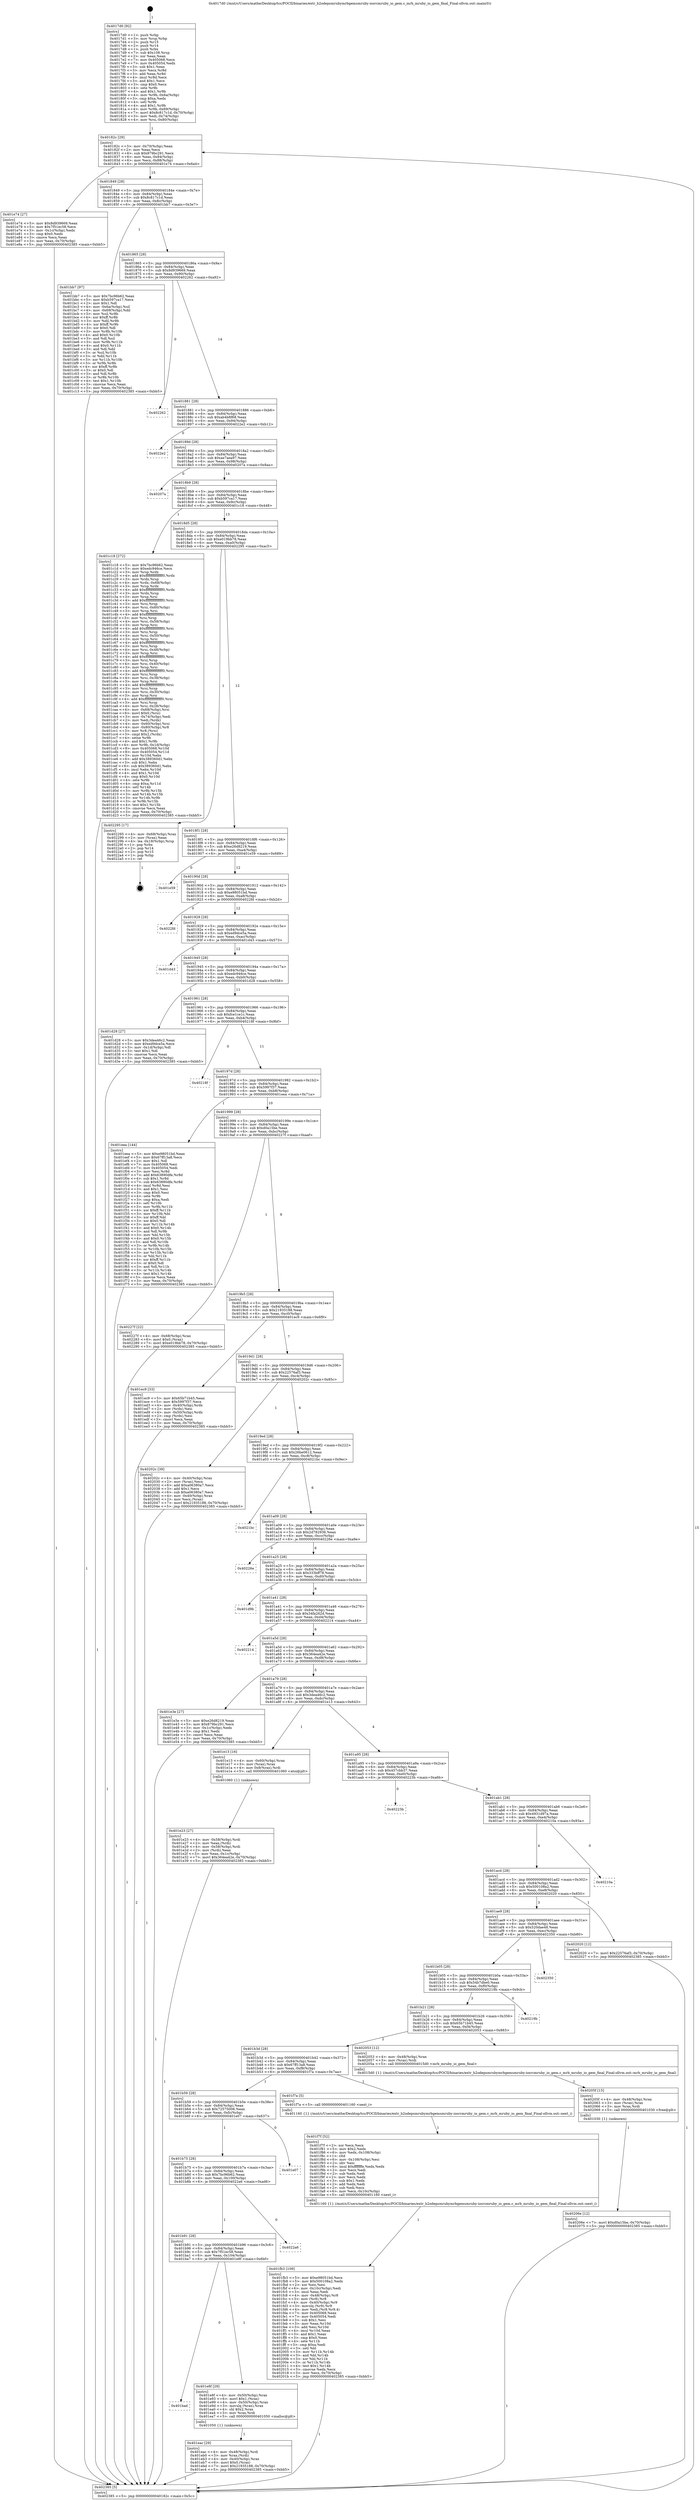 digraph "0x4017d0" {
  label = "0x4017d0 (/mnt/c/Users/mathe/Desktop/tcc/POCII/binaries/extr_h2odepsmrubymrbgemsmruby-iosrcmruby_io_gem.c_mrb_mruby_io_gem_final_Final-ollvm.out::main(0))"
  labelloc = "t"
  node[shape=record]

  Entry [label="",width=0.3,height=0.3,shape=circle,fillcolor=black,style=filled]
  "0x40182c" [label="{
     0x40182c [29]\l
     | [instrs]\l
     &nbsp;&nbsp;0x40182c \<+3\>: mov -0x70(%rbp),%eax\l
     &nbsp;&nbsp;0x40182f \<+2\>: mov %eax,%ecx\l
     &nbsp;&nbsp;0x401831 \<+6\>: sub $0x879bc291,%ecx\l
     &nbsp;&nbsp;0x401837 \<+6\>: mov %eax,-0x84(%rbp)\l
     &nbsp;&nbsp;0x40183d \<+6\>: mov %ecx,-0x88(%rbp)\l
     &nbsp;&nbsp;0x401843 \<+6\>: je 0000000000401e74 \<main+0x6a4\>\l
  }"]
  "0x401e74" [label="{
     0x401e74 [27]\l
     | [instrs]\l
     &nbsp;&nbsp;0x401e74 \<+5\>: mov $0x8d939669,%eax\l
     &nbsp;&nbsp;0x401e79 \<+5\>: mov $0x7f51ec58,%ecx\l
     &nbsp;&nbsp;0x401e7e \<+3\>: mov -0x1c(%rbp),%edx\l
     &nbsp;&nbsp;0x401e81 \<+3\>: cmp $0x0,%edx\l
     &nbsp;&nbsp;0x401e84 \<+3\>: cmove %ecx,%eax\l
     &nbsp;&nbsp;0x401e87 \<+3\>: mov %eax,-0x70(%rbp)\l
     &nbsp;&nbsp;0x401e8a \<+5\>: jmp 0000000000402385 \<main+0xbb5\>\l
  }"]
  "0x401849" [label="{
     0x401849 [28]\l
     | [instrs]\l
     &nbsp;&nbsp;0x401849 \<+5\>: jmp 000000000040184e \<main+0x7e\>\l
     &nbsp;&nbsp;0x40184e \<+6\>: mov -0x84(%rbp),%eax\l
     &nbsp;&nbsp;0x401854 \<+5\>: sub $0x8c817c1d,%eax\l
     &nbsp;&nbsp;0x401859 \<+6\>: mov %eax,-0x8c(%rbp)\l
     &nbsp;&nbsp;0x40185f \<+6\>: je 0000000000401bb7 \<main+0x3e7\>\l
  }"]
  Exit [label="",width=0.3,height=0.3,shape=circle,fillcolor=black,style=filled,peripheries=2]
  "0x401bb7" [label="{
     0x401bb7 [97]\l
     | [instrs]\l
     &nbsp;&nbsp;0x401bb7 \<+5\>: mov $0x7bc96b62,%eax\l
     &nbsp;&nbsp;0x401bbc \<+5\>: mov $0xb597ca17,%ecx\l
     &nbsp;&nbsp;0x401bc1 \<+2\>: mov $0x1,%dl\l
     &nbsp;&nbsp;0x401bc3 \<+4\>: mov -0x6a(%rbp),%sil\l
     &nbsp;&nbsp;0x401bc7 \<+4\>: mov -0x69(%rbp),%dil\l
     &nbsp;&nbsp;0x401bcb \<+3\>: mov %sil,%r8b\l
     &nbsp;&nbsp;0x401bce \<+4\>: xor $0xff,%r8b\l
     &nbsp;&nbsp;0x401bd2 \<+3\>: mov %dil,%r9b\l
     &nbsp;&nbsp;0x401bd5 \<+4\>: xor $0xff,%r9b\l
     &nbsp;&nbsp;0x401bd9 \<+3\>: xor $0x0,%dl\l
     &nbsp;&nbsp;0x401bdc \<+3\>: mov %r8b,%r10b\l
     &nbsp;&nbsp;0x401bdf \<+4\>: and $0x0,%r10b\l
     &nbsp;&nbsp;0x401be3 \<+3\>: and %dl,%sil\l
     &nbsp;&nbsp;0x401be6 \<+3\>: mov %r9b,%r11b\l
     &nbsp;&nbsp;0x401be9 \<+4\>: and $0x0,%r11b\l
     &nbsp;&nbsp;0x401bed \<+3\>: and %dl,%dil\l
     &nbsp;&nbsp;0x401bf0 \<+3\>: or %sil,%r10b\l
     &nbsp;&nbsp;0x401bf3 \<+3\>: or %dil,%r11b\l
     &nbsp;&nbsp;0x401bf6 \<+3\>: xor %r11b,%r10b\l
     &nbsp;&nbsp;0x401bf9 \<+3\>: or %r9b,%r8b\l
     &nbsp;&nbsp;0x401bfc \<+4\>: xor $0xff,%r8b\l
     &nbsp;&nbsp;0x401c00 \<+3\>: or $0x0,%dl\l
     &nbsp;&nbsp;0x401c03 \<+3\>: and %dl,%r8b\l
     &nbsp;&nbsp;0x401c06 \<+3\>: or %r8b,%r10b\l
     &nbsp;&nbsp;0x401c09 \<+4\>: test $0x1,%r10b\l
     &nbsp;&nbsp;0x401c0d \<+3\>: cmovne %ecx,%eax\l
     &nbsp;&nbsp;0x401c10 \<+3\>: mov %eax,-0x70(%rbp)\l
     &nbsp;&nbsp;0x401c13 \<+5\>: jmp 0000000000402385 \<main+0xbb5\>\l
  }"]
  "0x401865" [label="{
     0x401865 [28]\l
     | [instrs]\l
     &nbsp;&nbsp;0x401865 \<+5\>: jmp 000000000040186a \<main+0x9a\>\l
     &nbsp;&nbsp;0x40186a \<+6\>: mov -0x84(%rbp),%eax\l
     &nbsp;&nbsp;0x401870 \<+5\>: sub $0x8d939669,%eax\l
     &nbsp;&nbsp;0x401875 \<+6\>: mov %eax,-0x90(%rbp)\l
     &nbsp;&nbsp;0x40187b \<+6\>: je 0000000000402262 \<main+0xa92\>\l
  }"]
  "0x402385" [label="{
     0x402385 [5]\l
     | [instrs]\l
     &nbsp;&nbsp;0x402385 \<+5\>: jmp 000000000040182c \<main+0x5c\>\l
  }"]
  "0x4017d0" [label="{
     0x4017d0 [92]\l
     | [instrs]\l
     &nbsp;&nbsp;0x4017d0 \<+1\>: push %rbp\l
     &nbsp;&nbsp;0x4017d1 \<+3\>: mov %rsp,%rbp\l
     &nbsp;&nbsp;0x4017d4 \<+2\>: push %r15\l
     &nbsp;&nbsp;0x4017d6 \<+2\>: push %r14\l
     &nbsp;&nbsp;0x4017d8 \<+1\>: push %rbx\l
     &nbsp;&nbsp;0x4017d9 \<+7\>: sub $0x108,%rsp\l
     &nbsp;&nbsp;0x4017e0 \<+2\>: xor %eax,%eax\l
     &nbsp;&nbsp;0x4017e2 \<+7\>: mov 0x405068,%ecx\l
     &nbsp;&nbsp;0x4017e9 \<+7\>: mov 0x405054,%edx\l
     &nbsp;&nbsp;0x4017f0 \<+3\>: sub $0x1,%eax\l
     &nbsp;&nbsp;0x4017f3 \<+3\>: mov %ecx,%r8d\l
     &nbsp;&nbsp;0x4017f6 \<+3\>: add %eax,%r8d\l
     &nbsp;&nbsp;0x4017f9 \<+4\>: imul %r8d,%ecx\l
     &nbsp;&nbsp;0x4017fd \<+3\>: and $0x1,%ecx\l
     &nbsp;&nbsp;0x401800 \<+3\>: cmp $0x0,%ecx\l
     &nbsp;&nbsp;0x401803 \<+4\>: sete %r9b\l
     &nbsp;&nbsp;0x401807 \<+4\>: and $0x1,%r9b\l
     &nbsp;&nbsp;0x40180b \<+4\>: mov %r9b,-0x6a(%rbp)\l
     &nbsp;&nbsp;0x40180f \<+3\>: cmp $0xa,%edx\l
     &nbsp;&nbsp;0x401812 \<+4\>: setl %r9b\l
     &nbsp;&nbsp;0x401816 \<+4\>: and $0x1,%r9b\l
     &nbsp;&nbsp;0x40181a \<+4\>: mov %r9b,-0x69(%rbp)\l
     &nbsp;&nbsp;0x40181e \<+7\>: movl $0x8c817c1d,-0x70(%rbp)\l
     &nbsp;&nbsp;0x401825 \<+3\>: mov %edi,-0x74(%rbp)\l
     &nbsp;&nbsp;0x401828 \<+4\>: mov %rsi,-0x80(%rbp)\l
  }"]
  "0x40206e" [label="{
     0x40206e [12]\l
     | [instrs]\l
     &nbsp;&nbsp;0x40206e \<+7\>: movl $0xd0a15be,-0x70(%rbp)\l
     &nbsp;&nbsp;0x402075 \<+5\>: jmp 0000000000402385 \<main+0xbb5\>\l
  }"]
  "0x402262" [label="{
     0x402262\l
  }", style=dashed]
  "0x401881" [label="{
     0x401881 [28]\l
     | [instrs]\l
     &nbsp;&nbsp;0x401881 \<+5\>: jmp 0000000000401886 \<main+0xb6\>\l
     &nbsp;&nbsp;0x401886 \<+6\>: mov -0x84(%rbp),%eax\l
     &nbsp;&nbsp;0x40188c \<+5\>: sub $0xab4b8f68,%eax\l
     &nbsp;&nbsp;0x401891 \<+6\>: mov %eax,-0x94(%rbp)\l
     &nbsp;&nbsp;0x401897 \<+6\>: je 00000000004022e2 \<main+0xb12\>\l
  }"]
  "0x40205f" [label="{
     0x40205f [15]\l
     | [instrs]\l
     &nbsp;&nbsp;0x40205f \<+4\>: mov -0x48(%rbp),%rax\l
     &nbsp;&nbsp;0x402063 \<+3\>: mov (%rax),%rax\l
     &nbsp;&nbsp;0x402066 \<+3\>: mov %rax,%rdi\l
     &nbsp;&nbsp;0x402069 \<+5\>: call 0000000000401030 \<free@plt\>\l
     | [calls]\l
     &nbsp;&nbsp;0x401030 \{1\} (unknown)\l
  }"]
  "0x4022e2" [label="{
     0x4022e2\l
  }", style=dashed]
  "0x40189d" [label="{
     0x40189d [28]\l
     | [instrs]\l
     &nbsp;&nbsp;0x40189d \<+5\>: jmp 00000000004018a2 \<main+0xd2\>\l
     &nbsp;&nbsp;0x4018a2 \<+6\>: mov -0x84(%rbp),%eax\l
     &nbsp;&nbsp;0x4018a8 \<+5\>: sub $0xae7aea97,%eax\l
     &nbsp;&nbsp;0x4018ad \<+6\>: mov %eax,-0x98(%rbp)\l
     &nbsp;&nbsp;0x4018b3 \<+6\>: je 000000000040207a \<main+0x8aa\>\l
  }"]
  "0x401fb3" [label="{
     0x401fb3 [109]\l
     | [instrs]\l
     &nbsp;&nbsp;0x401fb3 \<+5\>: mov $0xe98051bd,%ecx\l
     &nbsp;&nbsp;0x401fb8 \<+5\>: mov $0x500108a2,%edx\l
     &nbsp;&nbsp;0x401fbd \<+2\>: xor %esi,%esi\l
     &nbsp;&nbsp;0x401fbf \<+6\>: mov -0x10c(%rbp),%edi\l
     &nbsp;&nbsp;0x401fc5 \<+3\>: imul %eax,%edi\l
     &nbsp;&nbsp;0x401fc8 \<+4\>: mov -0x48(%rbp),%r8\l
     &nbsp;&nbsp;0x401fcc \<+3\>: mov (%r8),%r8\l
     &nbsp;&nbsp;0x401fcf \<+4\>: mov -0x40(%rbp),%r9\l
     &nbsp;&nbsp;0x401fd3 \<+3\>: movslq (%r9),%r9\l
     &nbsp;&nbsp;0x401fd6 \<+4\>: mov %edi,(%r8,%r9,4)\l
     &nbsp;&nbsp;0x401fda \<+7\>: mov 0x405068,%eax\l
     &nbsp;&nbsp;0x401fe1 \<+7\>: mov 0x405054,%edi\l
     &nbsp;&nbsp;0x401fe8 \<+3\>: sub $0x1,%esi\l
     &nbsp;&nbsp;0x401feb \<+3\>: mov %eax,%r10d\l
     &nbsp;&nbsp;0x401fee \<+3\>: add %esi,%r10d\l
     &nbsp;&nbsp;0x401ff1 \<+4\>: imul %r10d,%eax\l
     &nbsp;&nbsp;0x401ff5 \<+3\>: and $0x1,%eax\l
     &nbsp;&nbsp;0x401ff8 \<+3\>: cmp $0x0,%eax\l
     &nbsp;&nbsp;0x401ffb \<+4\>: sete %r11b\l
     &nbsp;&nbsp;0x401fff \<+3\>: cmp $0xa,%edi\l
     &nbsp;&nbsp;0x402002 \<+3\>: setl %bl\l
     &nbsp;&nbsp;0x402005 \<+3\>: mov %r11b,%r14b\l
     &nbsp;&nbsp;0x402008 \<+3\>: and %bl,%r14b\l
     &nbsp;&nbsp;0x40200b \<+3\>: xor %bl,%r11b\l
     &nbsp;&nbsp;0x40200e \<+3\>: or %r11b,%r14b\l
     &nbsp;&nbsp;0x402011 \<+4\>: test $0x1,%r14b\l
     &nbsp;&nbsp;0x402015 \<+3\>: cmovne %edx,%ecx\l
     &nbsp;&nbsp;0x402018 \<+3\>: mov %ecx,-0x70(%rbp)\l
     &nbsp;&nbsp;0x40201b \<+5\>: jmp 0000000000402385 \<main+0xbb5\>\l
  }"]
  "0x40207a" [label="{
     0x40207a\l
  }", style=dashed]
  "0x4018b9" [label="{
     0x4018b9 [28]\l
     | [instrs]\l
     &nbsp;&nbsp;0x4018b9 \<+5\>: jmp 00000000004018be \<main+0xee\>\l
     &nbsp;&nbsp;0x4018be \<+6\>: mov -0x84(%rbp),%eax\l
     &nbsp;&nbsp;0x4018c4 \<+5\>: sub $0xb597ca17,%eax\l
     &nbsp;&nbsp;0x4018c9 \<+6\>: mov %eax,-0x9c(%rbp)\l
     &nbsp;&nbsp;0x4018cf \<+6\>: je 0000000000401c18 \<main+0x448\>\l
  }"]
  "0x401f7f" [label="{
     0x401f7f [52]\l
     | [instrs]\l
     &nbsp;&nbsp;0x401f7f \<+2\>: xor %ecx,%ecx\l
     &nbsp;&nbsp;0x401f81 \<+5\>: mov $0x2,%edx\l
     &nbsp;&nbsp;0x401f86 \<+6\>: mov %edx,-0x108(%rbp)\l
     &nbsp;&nbsp;0x401f8c \<+1\>: cltd\l
     &nbsp;&nbsp;0x401f8d \<+6\>: mov -0x108(%rbp),%esi\l
     &nbsp;&nbsp;0x401f93 \<+2\>: idiv %esi\l
     &nbsp;&nbsp;0x401f95 \<+6\>: imul $0xfffffffe,%edx,%edx\l
     &nbsp;&nbsp;0x401f9b \<+2\>: mov %ecx,%edi\l
     &nbsp;&nbsp;0x401f9d \<+2\>: sub %edx,%edi\l
     &nbsp;&nbsp;0x401f9f \<+2\>: mov %ecx,%edx\l
     &nbsp;&nbsp;0x401fa1 \<+3\>: sub $0x1,%edx\l
     &nbsp;&nbsp;0x401fa4 \<+2\>: add %edx,%edi\l
     &nbsp;&nbsp;0x401fa6 \<+2\>: sub %edi,%ecx\l
     &nbsp;&nbsp;0x401fa8 \<+6\>: mov %ecx,-0x10c(%rbp)\l
     &nbsp;&nbsp;0x401fae \<+5\>: call 0000000000401160 \<next_i\>\l
     | [calls]\l
     &nbsp;&nbsp;0x401160 \{1\} (/mnt/c/Users/mathe/Desktop/tcc/POCII/binaries/extr_h2odepsmrubymrbgemsmruby-iosrcmruby_io_gem.c_mrb_mruby_io_gem_final_Final-ollvm.out::next_i)\l
  }"]
  "0x401c18" [label="{
     0x401c18 [272]\l
     | [instrs]\l
     &nbsp;&nbsp;0x401c18 \<+5\>: mov $0x7bc96b62,%eax\l
     &nbsp;&nbsp;0x401c1d \<+5\>: mov $0xedc946ce,%ecx\l
     &nbsp;&nbsp;0x401c22 \<+3\>: mov %rsp,%rdx\l
     &nbsp;&nbsp;0x401c25 \<+4\>: add $0xfffffffffffffff0,%rdx\l
     &nbsp;&nbsp;0x401c29 \<+3\>: mov %rdx,%rsp\l
     &nbsp;&nbsp;0x401c2c \<+4\>: mov %rdx,-0x68(%rbp)\l
     &nbsp;&nbsp;0x401c30 \<+3\>: mov %rsp,%rdx\l
     &nbsp;&nbsp;0x401c33 \<+4\>: add $0xfffffffffffffff0,%rdx\l
     &nbsp;&nbsp;0x401c37 \<+3\>: mov %rdx,%rsp\l
     &nbsp;&nbsp;0x401c3a \<+3\>: mov %rsp,%rsi\l
     &nbsp;&nbsp;0x401c3d \<+4\>: add $0xfffffffffffffff0,%rsi\l
     &nbsp;&nbsp;0x401c41 \<+3\>: mov %rsi,%rsp\l
     &nbsp;&nbsp;0x401c44 \<+4\>: mov %rsi,-0x60(%rbp)\l
     &nbsp;&nbsp;0x401c48 \<+3\>: mov %rsp,%rsi\l
     &nbsp;&nbsp;0x401c4b \<+4\>: add $0xfffffffffffffff0,%rsi\l
     &nbsp;&nbsp;0x401c4f \<+3\>: mov %rsi,%rsp\l
     &nbsp;&nbsp;0x401c52 \<+4\>: mov %rsi,-0x58(%rbp)\l
     &nbsp;&nbsp;0x401c56 \<+3\>: mov %rsp,%rsi\l
     &nbsp;&nbsp;0x401c59 \<+4\>: add $0xfffffffffffffff0,%rsi\l
     &nbsp;&nbsp;0x401c5d \<+3\>: mov %rsi,%rsp\l
     &nbsp;&nbsp;0x401c60 \<+4\>: mov %rsi,-0x50(%rbp)\l
     &nbsp;&nbsp;0x401c64 \<+3\>: mov %rsp,%rsi\l
     &nbsp;&nbsp;0x401c67 \<+4\>: add $0xfffffffffffffff0,%rsi\l
     &nbsp;&nbsp;0x401c6b \<+3\>: mov %rsi,%rsp\l
     &nbsp;&nbsp;0x401c6e \<+4\>: mov %rsi,-0x48(%rbp)\l
     &nbsp;&nbsp;0x401c72 \<+3\>: mov %rsp,%rsi\l
     &nbsp;&nbsp;0x401c75 \<+4\>: add $0xfffffffffffffff0,%rsi\l
     &nbsp;&nbsp;0x401c79 \<+3\>: mov %rsi,%rsp\l
     &nbsp;&nbsp;0x401c7c \<+4\>: mov %rsi,-0x40(%rbp)\l
     &nbsp;&nbsp;0x401c80 \<+3\>: mov %rsp,%rsi\l
     &nbsp;&nbsp;0x401c83 \<+4\>: add $0xfffffffffffffff0,%rsi\l
     &nbsp;&nbsp;0x401c87 \<+3\>: mov %rsi,%rsp\l
     &nbsp;&nbsp;0x401c8a \<+4\>: mov %rsi,-0x38(%rbp)\l
     &nbsp;&nbsp;0x401c8e \<+3\>: mov %rsp,%rsi\l
     &nbsp;&nbsp;0x401c91 \<+4\>: add $0xfffffffffffffff0,%rsi\l
     &nbsp;&nbsp;0x401c95 \<+3\>: mov %rsi,%rsp\l
     &nbsp;&nbsp;0x401c98 \<+4\>: mov %rsi,-0x30(%rbp)\l
     &nbsp;&nbsp;0x401c9c \<+3\>: mov %rsp,%rsi\l
     &nbsp;&nbsp;0x401c9f \<+4\>: add $0xfffffffffffffff0,%rsi\l
     &nbsp;&nbsp;0x401ca3 \<+3\>: mov %rsi,%rsp\l
     &nbsp;&nbsp;0x401ca6 \<+4\>: mov %rsi,-0x28(%rbp)\l
     &nbsp;&nbsp;0x401caa \<+4\>: mov -0x68(%rbp),%rsi\l
     &nbsp;&nbsp;0x401cae \<+6\>: movl $0x0,(%rsi)\l
     &nbsp;&nbsp;0x401cb4 \<+3\>: mov -0x74(%rbp),%edi\l
     &nbsp;&nbsp;0x401cb7 \<+2\>: mov %edi,(%rdx)\l
     &nbsp;&nbsp;0x401cb9 \<+4\>: mov -0x60(%rbp),%rsi\l
     &nbsp;&nbsp;0x401cbd \<+4\>: mov -0x80(%rbp),%r8\l
     &nbsp;&nbsp;0x401cc1 \<+3\>: mov %r8,(%rsi)\l
     &nbsp;&nbsp;0x401cc4 \<+3\>: cmpl $0x2,(%rdx)\l
     &nbsp;&nbsp;0x401cc7 \<+4\>: setne %r9b\l
     &nbsp;&nbsp;0x401ccb \<+4\>: and $0x1,%r9b\l
     &nbsp;&nbsp;0x401ccf \<+4\>: mov %r9b,-0x1d(%rbp)\l
     &nbsp;&nbsp;0x401cd3 \<+8\>: mov 0x405068,%r10d\l
     &nbsp;&nbsp;0x401cdb \<+8\>: mov 0x405054,%r11d\l
     &nbsp;&nbsp;0x401ce3 \<+3\>: mov %r10d,%ebx\l
     &nbsp;&nbsp;0x401ce6 \<+6\>: add $0x389360d1,%ebx\l
     &nbsp;&nbsp;0x401cec \<+3\>: sub $0x1,%ebx\l
     &nbsp;&nbsp;0x401cef \<+6\>: sub $0x389360d1,%ebx\l
     &nbsp;&nbsp;0x401cf5 \<+4\>: imul %ebx,%r10d\l
     &nbsp;&nbsp;0x401cf9 \<+4\>: and $0x1,%r10d\l
     &nbsp;&nbsp;0x401cfd \<+4\>: cmp $0x0,%r10d\l
     &nbsp;&nbsp;0x401d01 \<+4\>: sete %r9b\l
     &nbsp;&nbsp;0x401d05 \<+4\>: cmp $0xa,%r11d\l
     &nbsp;&nbsp;0x401d09 \<+4\>: setl %r14b\l
     &nbsp;&nbsp;0x401d0d \<+3\>: mov %r9b,%r15b\l
     &nbsp;&nbsp;0x401d10 \<+3\>: and %r14b,%r15b\l
     &nbsp;&nbsp;0x401d13 \<+3\>: xor %r14b,%r9b\l
     &nbsp;&nbsp;0x401d16 \<+3\>: or %r9b,%r15b\l
     &nbsp;&nbsp;0x401d19 \<+4\>: test $0x1,%r15b\l
     &nbsp;&nbsp;0x401d1d \<+3\>: cmovne %ecx,%eax\l
     &nbsp;&nbsp;0x401d20 \<+3\>: mov %eax,-0x70(%rbp)\l
     &nbsp;&nbsp;0x401d23 \<+5\>: jmp 0000000000402385 \<main+0xbb5\>\l
  }"]
  "0x4018d5" [label="{
     0x4018d5 [28]\l
     | [instrs]\l
     &nbsp;&nbsp;0x4018d5 \<+5\>: jmp 00000000004018da \<main+0x10a\>\l
     &nbsp;&nbsp;0x4018da \<+6\>: mov -0x84(%rbp),%eax\l
     &nbsp;&nbsp;0x4018e0 \<+5\>: sub $0xe019bb78,%eax\l
     &nbsp;&nbsp;0x4018e5 \<+6\>: mov %eax,-0xa0(%rbp)\l
     &nbsp;&nbsp;0x4018eb \<+6\>: je 0000000000402295 \<main+0xac5\>\l
  }"]
  "0x401eac" [label="{
     0x401eac [29]\l
     | [instrs]\l
     &nbsp;&nbsp;0x401eac \<+4\>: mov -0x48(%rbp),%rdi\l
     &nbsp;&nbsp;0x401eb0 \<+3\>: mov %rax,(%rdi)\l
     &nbsp;&nbsp;0x401eb3 \<+4\>: mov -0x40(%rbp),%rax\l
     &nbsp;&nbsp;0x401eb7 \<+6\>: movl $0x0,(%rax)\l
     &nbsp;&nbsp;0x401ebd \<+7\>: movl $0x21935188,-0x70(%rbp)\l
     &nbsp;&nbsp;0x401ec4 \<+5\>: jmp 0000000000402385 \<main+0xbb5\>\l
  }"]
  "0x401bad" [label="{
     0x401bad\l
  }", style=dashed]
  "0x402295" [label="{
     0x402295 [17]\l
     | [instrs]\l
     &nbsp;&nbsp;0x402295 \<+4\>: mov -0x68(%rbp),%rax\l
     &nbsp;&nbsp;0x402299 \<+2\>: mov (%rax),%eax\l
     &nbsp;&nbsp;0x40229b \<+4\>: lea -0x18(%rbp),%rsp\l
     &nbsp;&nbsp;0x40229f \<+1\>: pop %rbx\l
     &nbsp;&nbsp;0x4022a0 \<+2\>: pop %r14\l
     &nbsp;&nbsp;0x4022a2 \<+2\>: pop %r15\l
     &nbsp;&nbsp;0x4022a4 \<+1\>: pop %rbp\l
     &nbsp;&nbsp;0x4022a5 \<+1\>: ret\l
  }"]
  "0x4018f1" [label="{
     0x4018f1 [28]\l
     | [instrs]\l
     &nbsp;&nbsp;0x4018f1 \<+5\>: jmp 00000000004018f6 \<main+0x126\>\l
     &nbsp;&nbsp;0x4018f6 \<+6\>: mov -0x84(%rbp),%eax\l
     &nbsp;&nbsp;0x4018fc \<+5\>: sub $0xe26d8219,%eax\l
     &nbsp;&nbsp;0x401901 \<+6\>: mov %eax,-0xa4(%rbp)\l
     &nbsp;&nbsp;0x401907 \<+6\>: je 0000000000401e59 \<main+0x689\>\l
  }"]
  "0x401e8f" [label="{
     0x401e8f [29]\l
     | [instrs]\l
     &nbsp;&nbsp;0x401e8f \<+4\>: mov -0x50(%rbp),%rax\l
     &nbsp;&nbsp;0x401e93 \<+6\>: movl $0x1,(%rax)\l
     &nbsp;&nbsp;0x401e99 \<+4\>: mov -0x50(%rbp),%rax\l
     &nbsp;&nbsp;0x401e9d \<+3\>: movslq (%rax),%rax\l
     &nbsp;&nbsp;0x401ea0 \<+4\>: shl $0x2,%rax\l
     &nbsp;&nbsp;0x401ea4 \<+3\>: mov %rax,%rdi\l
     &nbsp;&nbsp;0x401ea7 \<+5\>: call 0000000000401050 \<malloc@plt\>\l
     | [calls]\l
     &nbsp;&nbsp;0x401050 \{1\} (unknown)\l
  }"]
  "0x401e59" [label="{
     0x401e59\l
  }", style=dashed]
  "0x40190d" [label="{
     0x40190d [28]\l
     | [instrs]\l
     &nbsp;&nbsp;0x40190d \<+5\>: jmp 0000000000401912 \<main+0x142\>\l
     &nbsp;&nbsp;0x401912 \<+6\>: mov -0x84(%rbp),%eax\l
     &nbsp;&nbsp;0x401918 \<+5\>: sub $0xe98051bd,%eax\l
     &nbsp;&nbsp;0x40191d \<+6\>: mov %eax,-0xa8(%rbp)\l
     &nbsp;&nbsp;0x401923 \<+6\>: je 00000000004022fd \<main+0xb2d\>\l
  }"]
  "0x401b91" [label="{
     0x401b91 [28]\l
     | [instrs]\l
     &nbsp;&nbsp;0x401b91 \<+5\>: jmp 0000000000401b96 \<main+0x3c6\>\l
     &nbsp;&nbsp;0x401b96 \<+6\>: mov -0x84(%rbp),%eax\l
     &nbsp;&nbsp;0x401b9c \<+5\>: sub $0x7f51ec58,%eax\l
     &nbsp;&nbsp;0x401ba1 \<+6\>: mov %eax,-0x104(%rbp)\l
     &nbsp;&nbsp;0x401ba7 \<+6\>: je 0000000000401e8f \<main+0x6bf\>\l
  }"]
  "0x4022fd" [label="{
     0x4022fd\l
  }", style=dashed]
  "0x401929" [label="{
     0x401929 [28]\l
     | [instrs]\l
     &nbsp;&nbsp;0x401929 \<+5\>: jmp 000000000040192e \<main+0x15e\>\l
     &nbsp;&nbsp;0x40192e \<+6\>: mov -0x84(%rbp),%eax\l
     &nbsp;&nbsp;0x401934 \<+5\>: sub $0xed9dce5a,%eax\l
     &nbsp;&nbsp;0x401939 \<+6\>: mov %eax,-0xac(%rbp)\l
     &nbsp;&nbsp;0x40193f \<+6\>: je 0000000000401d43 \<main+0x573\>\l
  }"]
  "0x4022a6" [label="{
     0x4022a6\l
  }", style=dashed]
  "0x401d43" [label="{
     0x401d43\l
  }", style=dashed]
  "0x401945" [label="{
     0x401945 [28]\l
     | [instrs]\l
     &nbsp;&nbsp;0x401945 \<+5\>: jmp 000000000040194a \<main+0x17a\>\l
     &nbsp;&nbsp;0x40194a \<+6\>: mov -0x84(%rbp),%eax\l
     &nbsp;&nbsp;0x401950 \<+5\>: sub $0xedc946ce,%eax\l
     &nbsp;&nbsp;0x401955 \<+6\>: mov %eax,-0xb0(%rbp)\l
     &nbsp;&nbsp;0x40195b \<+6\>: je 0000000000401d28 \<main+0x558\>\l
  }"]
  "0x401b75" [label="{
     0x401b75 [28]\l
     | [instrs]\l
     &nbsp;&nbsp;0x401b75 \<+5\>: jmp 0000000000401b7a \<main+0x3aa\>\l
     &nbsp;&nbsp;0x401b7a \<+6\>: mov -0x84(%rbp),%eax\l
     &nbsp;&nbsp;0x401b80 \<+5\>: sub $0x7bc96b62,%eax\l
     &nbsp;&nbsp;0x401b85 \<+6\>: mov %eax,-0x100(%rbp)\l
     &nbsp;&nbsp;0x401b8b \<+6\>: je 00000000004022a6 \<main+0xad6\>\l
  }"]
  "0x401d28" [label="{
     0x401d28 [27]\l
     | [instrs]\l
     &nbsp;&nbsp;0x401d28 \<+5\>: mov $0x3dea46c2,%eax\l
     &nbsp;&nbsp;0x401d2d \<+5\>: mov $0xed9dce5a,%ecx\l
     &nbsp;&nbsp;0x401d32 \<+3\>: mov -0x1d(%rbp),%dl\l
     &nbsp;&nbsp;0x401d35 \<+3\>: test $0x1,%dl\l
     &nbsp;&nbsp;0x401d38 \<+3\>: cmovne %ecx,%eax\l
     &nbsp;&nbsp;0x401d3b \<+3\>: mov %eax,-0x70(%rbp)\l
     &nbsp;&nbsp;0x401d3e \<+5\>: jmp 0000000000402385 \<main+0xbb5\>\l
  }"]
  "0x401961" [label="{
     0x401961 [28]\l
     | [instrs]\l
     &nbsp;&nbsp;0x401961 \<+5\>: jmp 0000000000401966 \<main+0x196\>\l
     &nbsp;&nbsp;0x401966 \<+6\>: mov -0x84(%rbp),%eax\l
     &nbsp;&nbsp;0x40196c \<+5\>: sub $0xfce1ce1c,%eax\l
     &nbsp;&nbsp;0x401971 \<+6\>: mov %eax,-0xb4(%rbp)\l
     &nbsp;&nbsp;0x401977 \<+6\>: je 000000000040218f \<main+0x9bf\>\l
  }"]
  "0x401e07" [label="{
     0x401e07\l
  }", style=dashed]
  "0x40218f" [label="{
     0x40218f\l
  }", style=dashed]
  "0x40197d" [label="{
     0x40197d [28]\l
     | [instrs]\l
     &nbsp;&nbsp;0x40197d \<+5\>: jmp 0000000000401982 \<main+0x1b2\>\l
     &nbsp;&nbsp;0x401982 \<+6\>: mov -0x84(%rbp),%eax\l
     &nbsp;&nbsp;0x401988 \<+5\>: sub $0x5997f37,%eax\l
     &nbsp;&nbsp;0x40198d \<+6\>: mov %eax,-0xb8(%rbp)\l
     &nbsp;&nbsp;0x401993 \<+6\>: je 0000000000401eea \<main+0x71a\>\l
  }"]
  "0x401b59" [label="{
     0x401b59 [28]\l
     | [instrs]\l
     &nbsp;&nbsp;0x401b59 \<+5\>: jmp 0000000000401b5e \<main+0x38e\>\l
     &nbsp;&nbsp;0x401b5e \<+6\>: mov -0x84(%rbp),%eax\l
     &nbsp;&nbsp;0x401b64 \<+5\>: sub $0x72575006,%eax\l
     &nbsp;&nbsp;0x401b69 \<+6\>: mov %eax,-0xfc(%rbp)\l
     &nbsp;&nbsp;0x401b6f \<+6\>: je 0000000000401e07 \<main+0x637\>\l
  }"]
  "0x401eea" [label="{
     0x401eea [144]\l
     | [instrs]\l
     &nbsp;&nbsp;0x401eea \<+5\>: mov $0xe98051bd,%eax\l
     &nbsp;&nbsp;0x401eef \<+5\>: mov $0x67ff13a8,%ecx\l
     &nbsp;&nbsp;0x401ef4 \<+2\>: mov $0x1,%dl\l
     &nbsp;&nbsp;0x401ef6 \<+7\>: mov 0x405068,%esi\l
     &nbsp;&nbsp;0x401efd \<+7\>: mov 0x405054,%edi\l
     &nbsp;&nbsp;0x401f04 \<+3\>: mov %esi,%r8d\l
     &nbsp;&nbsp;0x401f07 \<+7\>: add $0x63890dfe,%r8d\l
     &nbsp;&nbsp;0x401f0e \<+4\>: sub $0x1,%r8d\l
     &nbsp;&nbsp;0x401f12 \<+7\>: sub $0x63890dfe,%r8d\l
     &nbsp;&nbsp;0x401f19 \<+4\>: imul %r8d,%esi\l
     &nbsp;&nbsp;0x401f1d \<+3\>: and $0x1,%esi\l
     &nbsp;&nbsp;0x401f20 \<+3\>: cmp $0x0,%esi\l
     &nbsp;&nbsp;0x401f23 \<+4\>: sete %r9b\l
     &nbsp;&nbsp;0x401f27 \<+3\>: cmp $0xa,%edi\l
     &nbsp;&nbsp;0x401f2a \<+4\>: setl %r10b\l
     &nbsp;&nbsp;0x401f2e \<+3\>: mov %r9b,%r11b\l
     &nbsp;&nbsp;0x401f31 \<+4\>: xor $0xff,%r11b\l
     &nbsp;&nbsp;0x401f35 \<+3\>: mov %r10b,%bl\l
     &nbsp;&nbsp;0x401f38 \<+3\>: xor $0xff,%bl\l
     &nbsp;&nbsp;0x401f3b \<+3\>: xor $0x0,%dl\l
     &nbsp;&nbsp;0x401f3e \<+3\>: mov %r11b,%r14b\l
     &nbsp;&nbsp;0x401f41 \<+4\>: and $0x0,%r14b\l
     &nbsp;&nbsp;0x401f45 \<+3\>: and %dl,%r9b\l
     &nbsp;&nbsp;0x401f48 \<+3\>: mov %bl,%r15b\l
     &nbsp;&nbsp;0x401f4b \<+4\>: and $0x0,%r15b\l
     &nbsp;&nbsp;0x401f4f \<+3\>: and %dl,%r10b\l
     &nbsp;&nbsp;0x401f52 \<+3\>: or %r9b,%r14b\l
     &nbsp;&nbsp;0x401f55 \<+3\>: or %r10b,%r15b\l
     &nbsp;&nbsp;0x401f58 \<+3\>: xor %r15b,%r14b\l
     &nbsp;&nbsp;0x401f5b \<+3\>: or %bl,%r11b\l
     &nbsp;&nbsp;0x401f5e \<+4\>: xor $0xff,%r11b\l
     &nbsp;&nbsp;0x401f62 \<+3\>: or $0x0,%dl\l
     &nbsp;&nbsp;0x401f65 \<+3\>: and %dl,%r11b\l
     &nbsp;&nbsp;0x401f68 \<+3\>: or %r11b,%r14b\l
     &nbsp;&nbsp;0x401f6b \<+4\>: test $0x1,%r14b\l
     &nbsp;&nbsp;0x401f6f \<+3\>: cmovne %ecx,%eax\l
     &nbsp;&nbsp;0x401f72 \<+3\>: mov %eax,-0x70(%rbp)\l
     &nbsp;&nbsp;0x401f75 \<+5\>: jmp 0000000000402385 \<main+0xbb5\>\l
  }"]
  "0x401999" [label="{
     0x401999 [28]\l
     | [instrs]\l
     &nbsp;&nbsp;0x401999 \<+5\>: jmp 000000000040199e \<main+0x1ce\>\l
     &nbsp;&nbsp;0x40199e \<+6\>: mov -0x84(%rbp),%eax\l
     &nbsp;&nbsp;0x4019a4 \<+5\>: sub $0xd0a15be,%eax\l
     &nbsp;&nbsp;0x4019a9 \<+6\>: mov %eax,-0xbc(%rbp)\l
     &nbsp;&nbsp;0x4019af \<+6\>: je 000000000040227f \<main+0xaaf\>\l
  }"]
  "0x401f7a" [label="{
     0x401f7a [5]\l
     | [instrs]\l
     &nbsp;&nbsp;0x401f7a \<+5\>: call 0000000000401160 \<next_i\>\l
     | [calls]\l
     &nbsp;&nbsp;0x401160 \{1\} (/mnt/c/Users/mathe/Desktop/tcc/POCII/binaries/extr_h2odepsmrubymrbgemsmruby-iosrcmruby_io_gem.c_mrb_mruby_io_gem_final_Final-ollvm.out::next_i)\l
  }"]
  "0x40227f" [label="{
     0x40227f [22]\l
     | [instrs]\l
     &nbsp;&nbsp;0x40227f \<+4\>: mov -0x68(%rbp),%rax\l
     &nbsp;&nbsp;0x402283 \<+6\>: movl $0x0,(%rax)\l
     &nbsp;&nbsp;0x402289 \<+7\>: movl $0xe019bb78,-0x70(%rbp)\l
     &nbsp;&nbsp;0x402290 \<+5\>: jmp 0000000000402385 \<main+0xbb5\>\l
  }"]
  "0x4019b5" [label="{
     0x4019b5 [28]\l
     | [instrs]\l
     &nbsp;&nbsp;0x4019b5 \<+5\>: jmp 00000000004019ba \<main+0x1ea\>\l
     &nbsp;&nbsp;0x4019ba \<+6\>: mov -0x84(%rbp),%eax\l
     &nbsp;&nbsp;0x4019c0 \<+5\>: sub $0x21935188,%eax\l
     &nbsp;&nbsp;0x4019c5 \<+6\>: mov %eax,-0xc0(%rbp)\l
     &nbsp;&nbsp;0x4019cb \<+6\>: je 0000000000401ec9 \<main+0x6f9\>\l
  }"]
  "0x401b3d" [label="{
     0x401b3d [28]\l
     | [instrs]\l
     &nbsp;&nbsp;0x401b3d \<+5\>: jmp 0000000000401b42 \<main+0x372\>\l
     &nbsp;&nbsp;0x401b42 \<+6\>: mov -0x84(%rbp),%eax\l
     &nbsp;&nbsp;0x401b48 \<+5\>: sub $0x67ff13a8,%eax\l
     &nbsp;&nbsp;0x401b4d \<+6\>: mov %eax,-0xf8(%rbp)\l
     &nbsp;&nbsp;0x401b53 \<+6\>: je 0000000000401f7a \<main+0x7aa\>\l
  }"]
  "0x401ec9" [label="{
     0x401ec9 [33]\l
     | [instrs]\l
     &nbsp;&nbsp;0x401ec9 \<+5\>: mov $0x65b71b45,%eax\l
     &nbsp;&nbsp;0x401ece \<+5\>: mov $0x5997f37,%ecx\l
     &nbsp;&nbsp;0x401ed3 \<+4\>: mov -0x40(%rbp),%rdx\l
     &nbsp;&nbsp;0x401ed7 \<+2\>: mov (%rdx),%esi\l
     &nbsp;&nbsp;0x401ed9 \<+4\>: mov -0x50(%rbp),%rdx\l
     &nbsp;&nbsp;0x401edd \<+2\>: cmp (%rdx),%esi\l
     &nbsp;&nbsp;0x401edf \<+3\>: cmovl %ecx,%eax\l
     &nbsp;&nbsp;0x401ee2 \<+3\>: mov %eax,-0x70(%rbp)\l
     &nbsp;&nbsp;0x401ee5 \<+5\>: jmp 0000000000402385 \<main+0xbb5\>\l
  }"]
  "0x4019d1" [label="{
     0x4019d1 [28]\l
     | [instrs]\l
     &nbsp;&nbsp;0x4019d1 \<+5\>: jmp 00000000004019d6 \<main+0x206\>\l
     &nbsp;&nbsp;0x4019d6 \<+6\>: mov -0x84(%rbp),%eax\l
     &nbsp;&nbsp;0x4019dc \<+5\>: sub $0x22576af3,%eax\l
     &nbsp;&nbsp;0x4019e1 \<+6\>: mov %eax,-0xc4(%rbp)\l
     &nbsp;&nbsp;0x4019e7 \<+6\>: je 000000000040202c \<main+0x85c\>\l
  }"]
  "0x402053" [label="{
     0x402053 [12]\l
     | [instrs]\l
     &nbsp;&nbsp;0x402053 \<+4\>: mov -0x48(%rbp),%rax\l
     &nbsp;&nbsp;0x402057 \<+3\>: mov (%rax),%rdi\l
     &nbsp;&nbsp;0x40205a \<+5\>: call 00000000004015d0 \<mrb_mruby_io_gem_final\>\l
     | [calls]\l
     &nbsp;&nbsp;0x4015d0 \{1\} (/mnt/c/Users/mathe/Desktop/tcc/POCII/binaries/extr_h2odepsmrubymrbgemsmruby-iosrcmruby_io_gem.c_mrb_mruby_io_gem_final_Final-ollvm.out::mrb_mruby_io_gem_final)\l
  }"]
  "0x40202c" [label="{
     0x40202c [39]\l
     | [instrs]\l
     &nbsp;&nbsp;0x40202c \<+4\>: mov -0x40(%rbp),%rax\l
     &nbsp;&nbsp;0x402030 \<+2\>: mov (%rax),%ecx\l
     &nbsp;&nbsp;0x402032 \<+6\>: add $0xa06380a7,%ecx\l
     &nbsp;&nbsp;0x402038 \<+3\>: add $0x1,%ecx\l
     &nbsp;&nbsp;0x40203b \<+6\>: sub $0xa06380a7,%ecx\l
     &nbsp;&nbsp;0x402041 \<+4\>: mov -0x40(%rbp),%rax\l
     &nbsp;&nbsp;0x402045 \<+2\>: mov %ecx,(%rax)\l
     &nbsp;&nbsp;0x402047 \<+7\>: movl $0x21935188,-0x70(%rbp)\l
     &nbsp;&nbsp;0x40204e \<+5\>: jmp 0000000000402385 \<main+0xbb5\>\l
  }"]
  "0x4019ed" [label="{
     0x4019ed [28]\l
     | [instrs]\l
     &nbsp;&nbsp;0x4019ed \<+5\>: jmp 00000000004019f2 \<main+0x222\>\l
     &nbsp;&nbsp;0x4019f2 \<+6\>: mov -0x84(%rbp),%eax\l
     &nbsp;&nbsp;0x4019f8 \<+5\>: sub $0x26be0612,%eax\l
     &nbsp;&nbsp;0x4019fd \<+6\>: mov %eax,-0xc8(%rbp)\l
     &nbsp;&nbsp;0x401a03 \<+6\>: je 00000000004021bc \<main+0x9ec\>\l
  }"]
  "0x401b21" [label="{
     0x401b21 [28]\l
     | [instrs]\l
     &nbsp;&nbsp;0x401b21 \<+5\>: jmp 0000000000401b26 \<main+0x356\>\l
     &nbsp;&nbsp;0x401b26 \<+6\>: mov -0x84(%rbp),%eax\l
     &nbsp;&nbsp;0x401b2c \<+5\>: sub $0x65b71b45,%eax\l
     &nbsp;&nbsp;0x401b31 \<+6\>: mov %eax,-0xf4(%rbp)\l
     &nbsp;&nbsp;0x401b37 \<+6\>: je 0000000000402053 \<main+0x883\>\l
  }"]
  "0x4021bc" [label="{
     0x4021bc\l
  }", style=dashed]
  "0x401a09" [label="{
     0x401a09 [28]\l
     | [instrs]\l
     &nbsp;&nbsp;0x401a09 \<+5\>: jmp 0000000000401a0e \<main+0x23e\>\l
     &nbsp;&nbsp;0x401a0e \<+6\>: mov -0x84(%rbp),%eax\l
     &nbsp;&nbsp;0x401a14 \<+5\>: sub $0x2d782936,%eax\l
     &nbsp;&nbsp;0x401a19 \<+6\>: mov %eax,-0xcc(%rbp)\l
     &nbsp;&nbsp;0x401a1f \<+6\>: je 000000000040226e \<main+0xa9e\>\l
  }"]
  "0x40219b" [label="{
     0x40219b\l
  }", style=dashed]
  "0x40226e" [label="{
     0x40226e\l
  }", style=dashed]
  "0x401a25" [label="{
     0x401a25 [28]\l
     | [instrs]\l
     &nbsp;&nbsp;0x401a25 \<+5\>: jmp 0000000000401a2a \<main+0x25a\>\l
     &nbsp;&nbsp;0x401a2a \<+6\>: mov -0x84(%rbp),%eax\l
     &nbsp;&nbsp;0x401a30 \<+5\>: sub $0x333bff78,%eax\l
     &nbsp;&nbsp;0x401a35 \<+6\>: mov %eax,-0xd0(%rbp)\l
     &nbsp;&nbsp;0x401a3b \<+6\>: je 0000000000401d9b \<main+0x5cb\>\l
  }"]
  "0x401b05" [label="{
     0x401b05 [28]\l
     | [instrs]\l
     &nbsp;&nbsp;0x401b05 \<+5\>: jmp 0000000000401b0a \<main+0x33a\>\l
     &nbsp;&nbsp;0x401b0a \<+6\>: mov -0x84(%rbp),%eax\l
     &nbsp;&nbsp;0x401b10 \<+5\>: sub $0x54b7dbe0,%eax\l
     &nbsp;&nbsp;0x401b15 \<+6\>: mov %eax,-0xf0(%rbp)\l
     &nbsp;&nbsp;0x401b1b \<+6\>: je 000000000040219b \<main+0x9cb\>\l
  }"]
  "0x401d9b" [label="{
     0x401d9b\l
  }", style=dashed]
  "0x401a41" [label="{
     0x401a41 [28]\l
     | [instrs]\l
     &nbsp;&nbsp;0x401a41 \<+5\>: jmp 0000000000401a46 \<main+0x276\>\l
     &nbsp;&nbsp;0x401a46 \<+6\>: mov -0x84(%rbp),%eax\l
     &nbsp;&nbsp;0x401a4c \<+5\>: sub $0x34fa262d,%eax\l
     &nbsp;&nbsp;0x401a51 \<+6\>: mov %eax,-0xd4(%rbp)\l
     &nbsp;&nbsp;0x401a57 \<+6\>: je 0000000000402214 \<main+0xa44\>\l
  }"]
  "0x402350" [label="{
     0x402350\l
  }", style=dashed]
  "0x402214" [label="{
     0x402214\l
  }", style=dashed]
  "0x401a5d" [label="{
     0x401a5d [28]\l
     | [instrs]\l
     &nbsp;&nbsp;0x401a5d \<+5\>: jmp 0000000000401a62 \<main+0x292\>\l
     &nbsp;&nbsp;0x401a62 \<+6\>: mov -0x84(%rbp),%eax\l
     &nbsp;&nbsp;0x401a68 \<+5\>: sub $0x364ea42e,%eax\l
     &nbsp;&nbsp;0x401a6d \<+6\>: mov %eax,-0xd8(%rbp)\l
     &nbsp;&nbsp;0x401a73 \<+6\>: je 0000000000401e3e \<main+0x66e\>\l
  }"]
  "0x401ae9" [label="{
     0x401ae9 [28]\l
     | [instrs]\l
     &nbsp;&nbsp;0x401ae9 \<+5\>: jmp 0000000000401aee \<main+0x31e\>\l
     &nbsp;&nbsp;0x401aee \<+6\>: mov -0x84(%rbp),%eax\l
     &nbsp;&nbsp;0x401af4 \<+5\>: sub $0x520dae48,%eax\l
     &nbsp;&nbsp;0x401af9 \<+6\>: mov %eax,-0xec(%rbp)\l
     &nbsp;&nbsp;0x401aff \<+6\>: je 0000000000402350 \<main+0xb80\>\l
  }"]
  "0x401e3e" [label="{
     0x401e3e [27]\l
     | [instrs]\l
     &nbsp;&nbsp;0x401e3e \<+5\>: mov $0xe26d8219,%eax\l
     &nbsp;&nbsp;0x401e43 \<+5\>: mov $0x879bc291,%ecx\l
     &nbsp;&nbsp;0x401e48 \<+3\>: mov -0x1c(%rbp),%edx\l
     &nbsp;&nbsp;0x401e4b \<+3\>: cmp $0x1,%edx\l
     &nbsp;&nbsp;0x401e4e \<+3\>: cmovl %ecx,%eax\l
     &nbsp;&nbsp;0x401e51 \<+3\>: mov %eax,-0x70(%rbp)\l
     &nbsp;&nbsp;0x401e54 \<+5\>: jmp 0000000000402385 \<main+0xbb5\>\l
  }"]
  "0x401a79" [label="{
     0x401a79 [28]\l
     | [instrs]\l
     &nbsp;&nbsp;0x401a79 \<+5\>: jmp 0000000000401a7e \<main+0x2ae\>\l
     &nbsp;&nbsp;0x401a7e \<+6\>: mov -0x84(%rbp),%eax\l
     &nbsp;&nbsp;0x401a84 \<+5\>: sub $0x3dea46c2,%eax\l
     &nbsp;&nbsp;0x401a89 \<+6\>: mov %eax,-0xdc(%rbp)\l
     &nbsp;&nbsp;0x401a8f \<+6\>: je 0000000000401e13 \<main+0x643\>\l
  }"]
  "0x402020" [label="{
     0x402020 [12]\l
     | [instrs]\l
     &nbsp;&nbsp;0x402020 \<+7\>: movl $0x22576af3,-0x70(%rbp)\l
     &nbsp;&nbsp;0x402027 \<+5\>: jmp 0000000000402385 \<main+0xbb5\>\l
  }"]
  "0x401e13" [label="{
     0x401e13 [16]\l
     | [instrs]\l
     &nbsp;&nbsp;0x401e13 \<+4\>: mov -0x60(%rbp),%rax\l
     &nbsp;&nbsp;0x401e17 \<+3\>: mov (%rax),%rax\l
     &nbsp;&nbsp;0x401e1a \<+4\>: mov 0x8(%rax),%rdi\l
     &nbsp;&nbsp;0x401e1e \<+5\>: call 0000000000401060 \<atoi@plt\>\l
     | [calls]\l
     &nbsp;&nbsp;0x401060 \{1\} (unknown)\l
  }"]
  "0x401a95" [label="{
     0x401a95 [28]\l
     | [instrs]\l
     &nbsp;&nbsp;0x401a95 \<+5\>: jmp 0000000000401a9a \<main+0x2ca\>\l
     &nbsp;&nbsp;0x401a9a \<+6\>: mov -0x84(%rbp),%eax\l
     &nbsp;&nbsp;0x401aa0 \<+5\>: sub $0x457cbb37,%eax\l
     &nbsp;&nbsp;0x401aa5 \<+6\>: mov %eax,-0xe0(%rbp)\l
     &nbsp;&nbsp;0x401aab \<+6\>: je 000000000040223b \<main+0xa6b\>\l
  }"]
  "0x401e23" [label="{
     0x401e23 [27]\l
     | [instrs]\l
     &nbsp;&nbsp;0x401e23 \<+4\>: mov -0x58(%rbp),%rdi\l
     &nbsp;&nbsp;0x401e27 \<+2\>: mov %eax,(%rdi)\l
     &nbsp;&nbsp;0x401e29 \<+4\>: mov -0x58(%rbp),%rdi\l
     &nbsp;&nbsp;0x401e2d \<+2\>: mov (%rdi),%eax\l
     &nbsp;&nbsp;0x401e2f \<+3\>: mov %eax,-0x1c(%rbp)\l
     &nbsp;&nbsp;0x401e32 \<+7\>: movl $0x364ea42e,-0x70(%rbp)\l
     &nbsp;&nbsp;0x401e39 \<+5\>: jmp 0000000000402385 \<main+0xbb5\>\l
  }"]
  "0x401acd" [label="{
     0x401acd [28]\l
     | [instrs]\l
     &nbsp;&nbsp;0x401acd \<+5\>: jmp 0000000000401ad2 \<main+0x302\>\l
     &nbsp;&nbsp;0x401ad2 \<+6\>: mov -0x84(%rbp),%eax\l
     &nbsp;&nbsp;0x401ad8 \<+5\>: sub $0x500108a2,%eax\l
     &nbsp;&nbsp;0x401add \<+6\>: mov %eax,-0xe8(%rbp)\l
     &nbsp;&nbsp;0x401ae3 \<+6\>: je 0000000000402020 \<main+0x850\>\l
  }"]
  "0x40223b" [label="{
     0x40223b\l
  }", style=dashed]
  "0x401ab1" [label="{
     0x401ab1 [28]\l
     | [instrs]\l
     &nbsp;&nbsp;0x401ab1 \<+5\>: jmp 0000000000401ab6 \<main+0x2e6\>\l
     &nbsp;&nbsp;0x401ab6 \<+6\>: mov -0x84(%rbp),%eax\l
     &nbsp;&nbsp;0x401abc \<+5\>: sub $0x4931d97a,%eax\l
     &nbsp;&nbsp;0x401ac1 \<+6\>: mov %eax,-0xe4(%rbp)\l
     &nbsp;&nbsp;0x401ac7 \<+6\>: je 000000000040210a \<main+0x93a\>\l
  }"]
  "0x40210a" [label="{
     0x40210a\l
  }", style=dashed]
  Entry -> "0x4017d0" [label=" 1"]
  "0x40182c" -> "0x401e74" [label=" 1"]
  "0x40182c" -> "0x401849" [label=" 15"]
  "0x402295" -> Exit [label=" 1"]
  "0x401849" -> "0x401bb7" [label=" 1"]
  "0x401849" -> "0x401865" [label=" 14"]
  "0x401bb7" -> "0x402385" [label=" 1"]
  "0x4017d0" -> "0x40182c" [label=" 1"]
  "0x402385" -> "0x40182c" [label=" 15"]
  "0x40227f" -> "0x402385" [label=" 1"]
  "0x401865" -> "0x402262" [label=" 0"]
  "0x401865" -> "0x401881" [label=" 14"]
  "0x40206e" -> "0x402385" [label=" 1"]
  "0x401881" -> "0x4022e2" [label=" 0"]
  "0x401881" -> "0x40189d" [label=" 14"]
  "0x40205f" -> "0x40206e" [label=" 1"]
  "0x40189d" -> "0x40207a" [label=" 0"]
  "0x40189d" -> "0x4018b9" [label=" 14"]
  "0x402053" -> "0x40205f" [label=" 1"]
  "0x4018b9" -> "0x401c18" [label=" 1"]
  "0x4018b9" -> "0x4018d5" [label=" 13"]
  "0x40202c" -> "0x402385" [label=" 1"]
  "0x401c18" -> "0x402385" [label=" 1"]
  "0x402020" -> "0x402385" [label=" 1"]
  "0x4018d5" -> "0x402295" [label=" 1"]
  "0x4018d5" -> "0x4018f1" [label=" 12"]
  "0x401fb3" -> "0x402385" [label=" 1"]
  "0x4018f1" -> "0x401e59" [label=" 0"]
  "0x4018f1" -> "0x40190d" [label=" 12"]
  "0x401f7f" -> "0x401fb3" [label=" 1"]
  "0x40190d" -> "0x4022fd" [label=" 0"]
  "0x40190d" -> "0x401929" [label=" 12"]
  "0x401eea" -> "0x402385" [label=" 1"]
  "0x401929" -> "0x401d43" [label=" 0"]
  "0x401929" -> "0x401945" [label=" 12"]
  "0x401ec9" -> "0x402385" [label=" 2"]
  "0x401945" -> "0x401d28" [label=" 1"]
  "0x401945" -> "0x401961" [label=" 11"]
  "0x401d28" -> "0x402385" [label=" 1"]
  "0x401e8f" -> "0x401eac" [label=" 1"]
  "0x401961" -> "0x40218f" [label=" 0"]
  "0x401961" -> "0x40197d" [label=" 11"]
  "0x401b91" -> "0x401bad" [label=" 0"]
  "0x40197d" -> "0x401eea" [label=" 1"]
  "0x40197d" -> "0x401999" [label=" 10"]
  "0x401f7a" -> "0x401f7f" [label=" 1"]
  "0x401999" -> "0x40227f" [label=" 1"]
  "0x401999" -> "0x4019b5" [label=" 9"]
  "0x401b75" -> "0x401b91" [label=" 1"]
  "0x4019b5" -> "0x401ec9" [label=" 2"]
  "0x4019b5" -> "0x4019d1" [label=" 7"]
  "0x401eac" -> "0x402385" [label=" 1"]
  "0x4019d1" -> "0x40202c" [label=" 1"]
  "0x4019d1" -> "0x4019ed" [label=" 6"]
  "0x401b59" -> "0x401b75" [label=" 1"]
  "0x4019ed" -> "0x4021bc" [label=" 0"]
  "0x4019ed" -> "0x401a09" [label=" 6"]
  "0x401b91" -> "0x401e8f" [label=" 1"]
  "0x401a09" -> "0x40226e" [label=" 0"]
  "0x401a09" -> "0x401a25" [label=" 6"]
  "0x401b3d" -> "0x401b59" [label=" 1"]
  "0x401a25" -> "0x401d9b" [label=" 0"]
  "0x401a25" -> "0x401a41" [label=" 6"]
  "0x401b75" -> "0x4022a6" [label=" 0"]
  "0x401a41" -> "0x402214" [label=" 0"]
  "0x401a41" -> "0x401a5d" [label=" 6"]
  "0x401b21" -> "0x401b3d" [label=" 2"]
  "0x401a5d" -> "0x401e3e" [label=" 1"]
  "0x401a5d" -> "0x401a79" [label=" 5"]
  "0x401b59" -> "0x401e07" [label=" 0"]
  "0x401a79" -> "0x401e13" [label=" 1"]
  "0x401a79" -> "0x401a95" [label=" 4"]
  "0x401e13" -> "0x401e23" [label=" 1"]
  "0x401e23" -> "0x402385" [label=" 1"]
  "0x401e3e" -> "0x402385" [label=" 1"]
  "0x401e74" -> "0x402385" [label=" 1"]
  "0x401b05" -> "0x401b21" [label=" 3"]
  "0x401a95" -> "0x40223b" [label=" 0"]
  "0x401a95" -> "0x401ab1" [label=" 4"]
  "0x401b3d" -> "0x401f7a" [label=" 1"]
  "0x401ab1" -> "0x40210a" [label=" 0"]
  "0x401ab1" -> "0x401acd" [label=" 4"]
  "0x401b05" -> "0x40219b" [label=" 0"]
  "0x401acd" -> "0x402020" [label=" 1"]
  "0x401acd" -> "0x401ae9" [label=" 3"]
  "0x401b21" -> "0x402053" [label=" 1"]
  "0x401ae9" -> "0x402350" [label=" 0"]
  "0x401ae9" -> "0x401b05" [label=" 3"]
}
